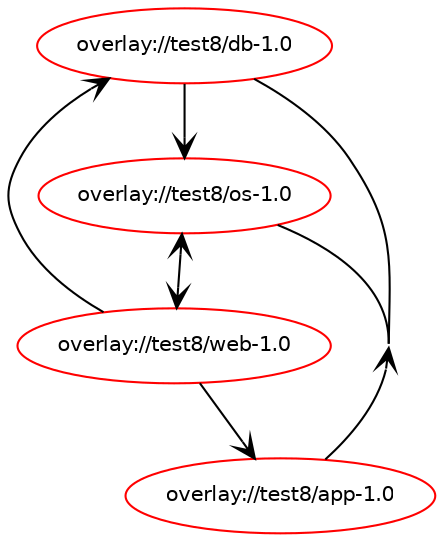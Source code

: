 digraph prolog {

newrank=true;
concentrate=true;
compound=true;
graph [rankdir=TD];#, ranksep=2.5, nodesep=0.2];
edge  [arrowhead=vee];
node  [fontname=Helvetica,fontsize=10];

"overlay://test8/db-1.0" [color=red, href="../test8/db-1.0-rdepend.svg"];
"overlay://test8/db-1.0" -> "overlay://test8/os-1.0"
"overlay://test8/os-1.0" [color=red, href="../test8/os-1.0-rdepend.svg"];
"overlay://test8/os-1.0" -> "overlay://test8/web-1.0"
"overlay://test8/web-1.0" [color=red, href="../test8/web-1.0-rdepend.svg"];
"overlay://test8/web-1.0" -> "overlay://test8/app-1.0"
"overlay://test8/web-1.0" -> "overlay://test8/db-1.0"
"overlay://test8/web-1.0" -> "overlay://test8/os-1.0"
"overlay://test8/app-1.0" [color=red, href="../test8/app-1.0-rdepend.svg"];
"overlay://test8/app-1.0" -> "overlay://test8/db-1.0"
"overlay://test8/app-1.0" -> "overlay://test8/os-1.0"
}
